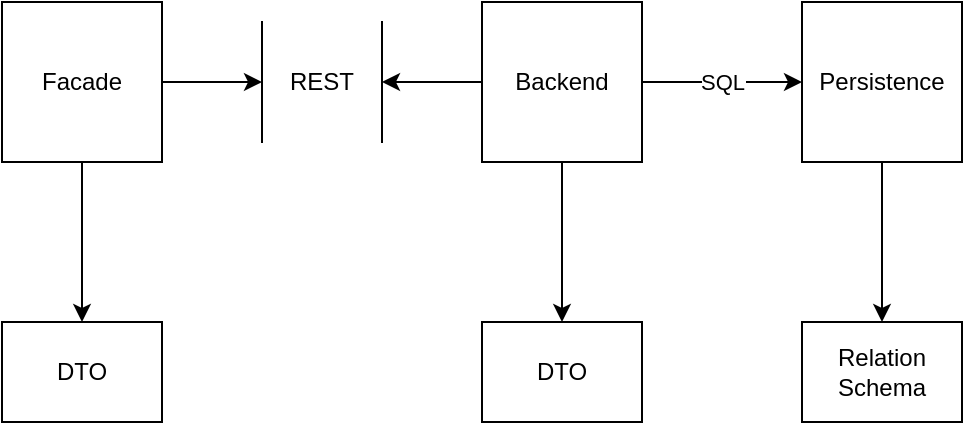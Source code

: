 <mxfile version="21.1.7" type="device">
  <diagram name="Page-1" id="HbawYLVIFzqTVmCamukE">
    <mxGraphModel dx="794" dy="552" grid="1" gridSize="10" guides="1" tooltips="1" connect="1" arrows="1" fold="1" page="1" pageScale="1" pageWidth="827" pageHeight="1169" math="0" shadow="0">
      <root>
        <mxCell id="0" />
        <mxCell id="1" parent="0" />
        <mxCell id="mfu2ecOjnfDti5b60ZT7-17" style="edgeStyle=orthogonalEdgeStyle;rounded=0;orthogonalLoop=1;jettySize=auto;html=1;entryX=0.5;entryY=0;entryDx=0;entryDy=0;" edge="1" parent="1" source="mfu2ecOjnfDti5b60ZT7-1" target="mfu2ecOjnfDti5b60ZT7-15">
          <mxGeometry relative="1" as="geometry" />
        </mxCell>
        <mxCell id="mfu2ecOjnfDti5b60ZT7-18" style="edgeStyle=orthogonalEdgeStyle;rounded=0;orthogonalLoop=1;jettySize=auto;html=1;entryX=0;entryY=0.5;entryDx=0;entryDy=0;" edge="1" parent="1" source="mfu2ecOjnfDti5b60ZT7-1" target="mfu2ecOjnfDti5b60ZT7-12">
          <mxGeometry relative="1" as="geometry" />
        </mxCell>
        <mxCell id="mfu2ecOjnfDti5b60ZT7-1" value="Facade" style="rounded=0;whiteSpace=wrap;html=1;" vertex="1" parent="1">
          <mxGeometry x="120" y="160" width="80" height="80" as="geometry" />
        </mxCell>
        <mxCell id="mfu2ecOjnfDti5b60ZT7-7" value="SQL" style="edgeStyle=orthogonalEdgeStyle;rounded=0;orthogonalLoop=1;jettySize=auto;html=1;" edge="1" parent="1" source="mfu2ecOjnfDti5b60ZT7-2" target="mfu2ecOjnfDti5b60ZT7-3">
          <mxGeometry relative="1" as="geometry" />
        </mxCell>
        <mxCell id="mfu2ecOjnfDti5b60ZT7-16" style="edgeStyle=orthogonalEdgeStyle;rounded=0;orthogonalLoop=1;jettySize=auto;html=1;" edge="1" parent="1" source="mfu2ecOjnfDti5b60ZT7-2" target="mfu2ecOjnfDti5b60ZT7-14">
          <mxGeometry relative="1" as="geometry" />
        </mxCell>
        <mxCell id="mfu2ecOjnfDti5b60ZT7-19" style="edgeStyle=orthogonalEdgeStyle;rounded=0;orthogonalLoop=1;jettySize=auto;html=1;" edge="1" parent="1" source="mfu2ecOjnfDti5b60ZT7-2" target="mfu2ecOjnfDti5b60ZT7-12">
          <mxGeometry relative="1" as="geometry" />
        </mxCell>
        <mxCell id="mfu2ecOjnfDti5b60ZT7-2" value="Backend" style="rounded=0;whiteSpace=wrap;html=1;" vertex="1" parent="1">
          <mxGeometry x="360" y="160" width="80" height="80" as="geometry" />
        </mxCell>
        <mxCell id="mfu2ecOjnfDti5b60ZT7-10" style="edgeStyle=orthogonalEdgeStyle;rounded=0;orthogonalLoop=1;jettySize=auto;html=1;" edge="1" parent="1" source="mfu2ecOjnfDti5b60ZT7-3" target="mfu2ecOjnfDti5b60ZT7-9">
          <mxGeometry relative="1" as="geometry" />
        </mxCell>
        <mxCell id="mfu2ecOjnfDti5b60ZT7-3" value="Persistence" style="rounded=0;whiteSpace=wrap;html=1;" vertex="1" parent="1">
          <mxGeometry x="520" y="160" width="80" height="80" as="geometry" />
        </mxCell>
        <mxCell id="mfu2ecOjnfDti5b60ZT7-9" value="Relation Schema" style="rounded=0;whiteSpace=wrap;html=1;" vertex="1" parent="1">
          <mxGeometry x="520" y="320" width="80" height="50" as="geometry" />
        </mxCell>
        <mxCell id="mfu2ecOjnfDti5b60ZT7-12" value="REST" style="shape=partialRectangle;whiteSpace=wrap;html=1;top=0;bottom=0;fillColor=none;" vertex="1" parent="1">
          <mxGeometry x="250" y="170" width="60" height="60" as="geometry" />
        </mxCell>
        <mxCell id="mfu2ecOjnfDti5b60ZT7-14" value="DTO" style="rounded=0;whiteSpace=wrap;html=1;" vertex="1" parent="1">
          <mxGeometry x="360" y="320" width="80" height="50" as="geometry" />
        </mxCell>
        <mxCell id="mfu2ecOjnfDti5b60ZT7-15" value="DTO" style="rounded=0;whiteSpace=wrap;html=1;" vertex="1" parent="1">
          <mxGeometry x="120" y="320" width="80" height="50" as="geometry" />
        </mxCell>
      </root>
    </mxGraphModel>
  </diagram>
</mxfile>
